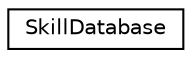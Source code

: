 digraph "Graphical Class Hierarchy"
{
 // INTERACTIVE_SVG=YES
  edge [fontname="Helvetica",fontsize="10",labelfontname="Helvetica",labelfontsize="10"];
  node [fontname="Helvetica",fontsize="10",shape=record];
  rankdir="LR";
  Node1 [label="SkillDatabase",height=0.2,width=0.4,color="black", fillcolor="white", style="filled",URL="$dd/dcc/class_action_rpg_kit_1_1_character_1_1_skill_1_1_skill_database.xhtml",tooltip="Holds all the Skills available in the Game."];
}
